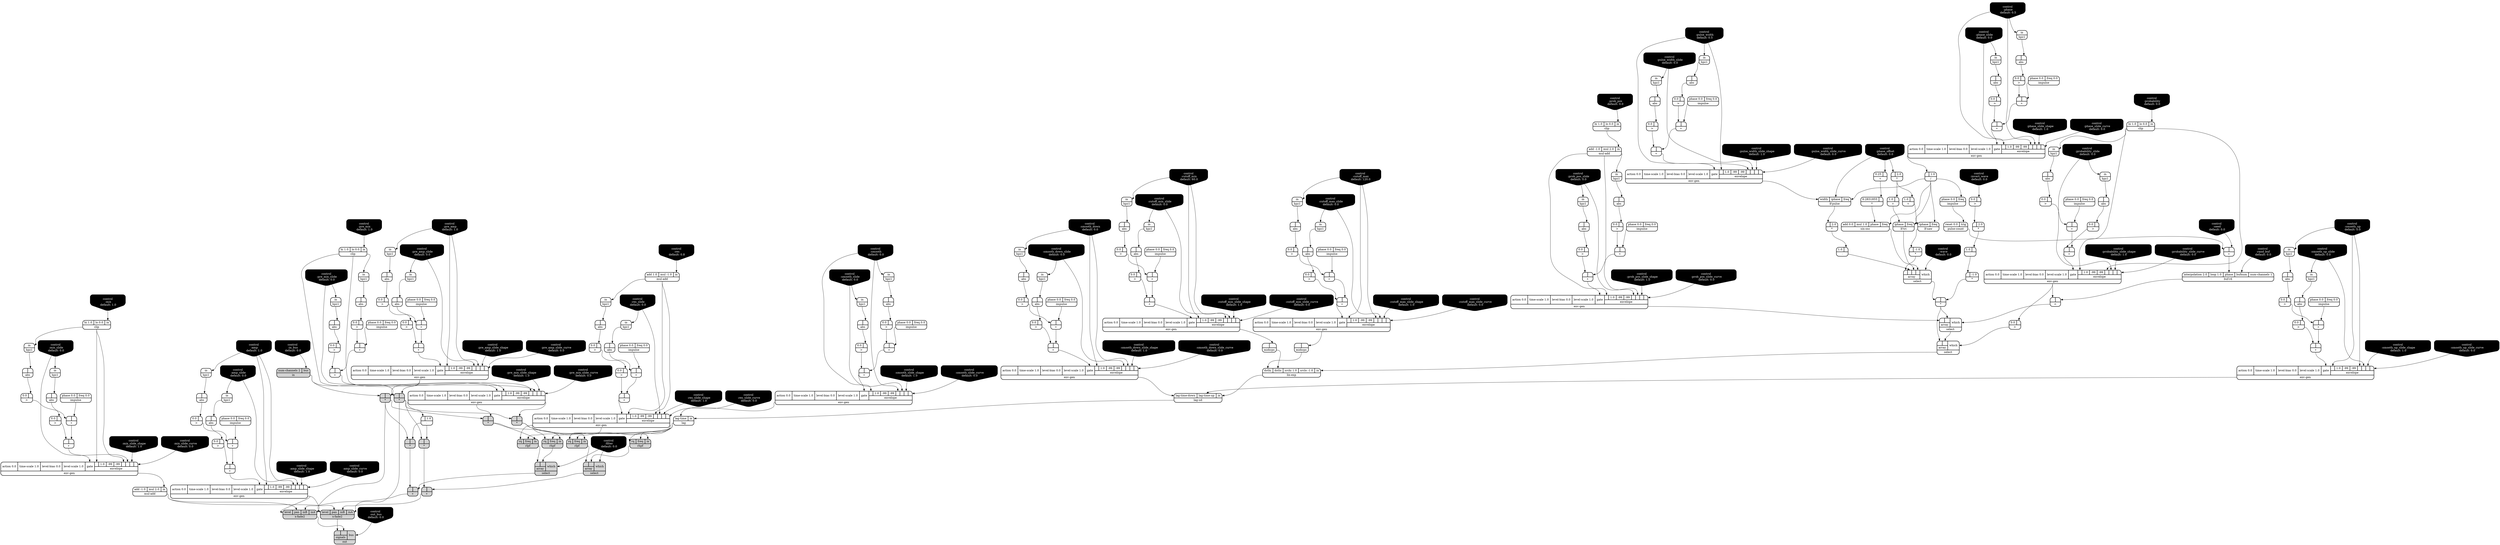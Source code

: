 digraph synthdef {
86 [label = "{{ <b> |<a> } |<__UG_NAME__>* }" style="filled, bold, rounded"  shape=record rankdir=LR];
87 [label = "{{ <b> |<a> } |<__UG_NAME__>* }" style="filled, bold, rounded"  shape=record rankdir=LR];
101 [label = "{{ <b> |<a> 2.0} |<__UG_NAME__>* }" style="bold, rounded" shape=record rankdir=LR];
103 [label = "{{ <b> |<a> -1.0} |<__UG_NAME__>* }" style="bold, rounded" shape=record rankdir=LR];
115 [label = "{{ <b> |<a> 2.0} |<__UG_NAME__>* }" style="bold, rounded" shape=record rankdir=LR];
118 [label = "{{ <b> |<a> -1.0} |<__UG_NAME__>* }" style="bold, rounded" shape=record rankdir=LR];
130 [label = "{{ <b> |<a> 2.0} |<__UG_NAME__>* }" style="bold, rounded" shape=record rankdir=LR];
135 [label = "{{ <b> 6.2831855|<a> } |<__UG_NAME__>* }" style="bold, rounded" shape=record rankdir=LR];
138 [label = "{{ <b> |<a> } |<__UG_NAME__>* }" style="bold, rounded" shape=record rankdir=LR];
228 [label = "{{ <b> |<a> } |<__UG_NAME__>* }" style="filled, bold, rounded"  shape=record rankdir=LR];
253 [label = "{{ <b> |<a> } |<__UG_NAME__>* }" style="filled, bold, rounded"  shape=record rankdir=LR];
254 [label = "{{ <b> |<a> } |<__UG_NAME__>* }" style="filled, bold, rounded"  shape=record rankdir=LR];
258 [label = "{{ <b> |<a> } |<__UG_NAME__>* }" style="filled, bold, rounded"  shape=record rankdir=LR];
69 [label = "{{ <b> |<a> } |<__UG_NAME__>+ }" style="bold, rounded" shape=record rankdir=LR];
73 [label = "{{ <b> |<a> } |<__UG_NAME__>+ }" style="bold, rounded" shape=record rankdir=LR];
79 [label = "{{ <b> |<a> } |<__UG_NAME__>+ }" style="bold, rounded" shape=record rankdir=LR];
83 [label = "{{ <b> |<a> } |<__UG_NAME__>+ }" style="bold, rounded" shape=record rankdir=LR];
93 [label = "{{ <b> |<a> } |<__UG_NAME__>+ }" style="bold, rounded" shape=record rankdir=LR];
97 [label = "{{ <b> |<a> } |<__UG_NAME__>+ }" style="bold, rounded" shape=record rankdir=LR];
108 [label = "{{ <b> |<a> } |<__UG_NAME__>+ }" style="bold, rounded" shape=record rankdir=LR];
112 [label = "{{ <b> |<a> } |<__UG_NAME__>+ }" style="bold, rounded" shape=record rankdir=LR];
116 [label = "{{ <b> 1.0|<a> } |<__UG_NAME__>+ }" style="bold, rounded" shape=record rankdir=LR];
123 [label = "{{ <b> |<a> } |<__UG_NAME__>+ }" style="bold, rounded" shape=record rankdir=LR];
127 [label = "{{ <b> |<a> } |<__UG_NAME__>+ }" style="bold, rounded" shape=record rankdir=LR];
132 [label = "{{ <b> 1.0|<a> } |<__UG_NAME__>+ }" style="bold, rounded" shape=record rankdir=LR];
134 [label = "{{ <b> 0.25|<a> } |<__UG_NAME__>+ }" style="bold, rounded" shape=record rankdir=LR];
141 [label = "{{ <b> |<a> } |<__UG_NAME__>+ }" style="bold, rounded" shape=record rankdir=LR];
150 [label = "{{ <b> |<a> } |<__UG_NAME__>+ }" style="bold, rounded" shape=record rankdir=LR];
154 [label = "{{ <b> |<a> } |<__UG_NAME__>+ }" style="bold, rounded" shape=record rankdir=LR];
162 [label = "{{ <b> |<a> } |<__UG_NAME__>+ }" style="bold, rounded" shape=record rankdir=LR];
166 [label = "{{ <b> |<a> } |<__UG_NAME__>+ }" style="bold, rounded" shape=record rankdir=LR];
173 [label = "{{ <b> |<a> } |<__UG_NAME__>+ }" style="bold, rounded" shape=record rankdir=LR];
177 [label = "{{ <b> |<a> } |<__UG_NAME__>+ }" style="bold, rounded" shape=record rankdir=LR];
185 [label = "{{ <b> |<a> } |<__UG_NAME__>+ }" style="bold, rounded" shape=record rankdir=LR];
189 [label = "{{ <b> |<a> } |<__UG_NAME__>+ }" style="bold, rounded" shape=record rankdir=LR];
195 [label = "{{ <b> |<a> } |<__UG_NAME__>+ }" style="bold, rounded" shape=record rankdir=LR];
199 [label = "{{ <b> |<a> } |<__UG_NAME__>+ }" style="bold, rounded" shape=record rankdir=LR];
206 [label = "{{ <b> |<a> } |<__UG_NAME__>+ }" style="bold, rounded" shape=record rankdir=LR];
210 [label = "{{ <b> |<a> } |<__UG_NAME__>+ }" style="bold, rounded" shape=record rankdir=LR];
218 [label = "{{ <b> |<a> } |<__UG_NAME__>+ }" style="bold, rounded" shape=record rankdir=LR];
222 [label = "{{ <b> |<a> } |<__UG_NAME__>+ }" style="bold, rounded" shape=record rankdir=LR];
229 [label = "{{ <b> |<a> } |<__UG_NAME__>+ }" style="filled, bold, rounded"  shape=record rankdir=LR];
235 [label = "{{ <b> |<a> } |<__UG_NAME__>+ }" style="bold, rounded" shape=record rankdir=LR];
239 [label = "{{ <b> |<a> } |<__UG_NAME__>+ }" style="bold, rounded" shape=record rankdir=LR];
246 [label = "{{ <b> |<a> } |<__UG_NAME__>+ }" style="bold, rounded" shape=record rankdir=LR];
250 [label = "{{ <b> |<a> } |<__UG_NAME__>+ }" style="bold, rounded" shape=record rankdir=LR];
259 [label = "{{ <b> |<a> } |<__UG_NAME__>+ }" style="filled, bold, rounded"  shape=record rankdir=LR];
102 [label = "{{ <b> 1.0|<a> } |<__UG_NAME__>- }" style="bold, rounded" shape=record rankdir=LR];
131 [label = "{{ <b> 1.0|<a> } |<__UG_NAME__>- }" style="bold, rounded" shape=record rankdir=LR];
227 [label = "{{ <b> |<a> 1.0} |<__UG_NAME__>- }" style="bold, rounded" shape=record rankdir=LR];
114 [label = "{{ <b> |<a> 1.0} |<__UG_NAME__>/ }" style="bold, rounded" shape=record rankdir=LR];
143 [label = "{{ <b> |<a> } |<__UG_NAME__>\< }" style="bold, rounded" shape=record rankdir=LR];
68 [label = "{{ <b> 0.0|<a> } |<__UG_NAME__>\> }" style="bold, rounded" shape=record rankdir=LR];
72 [label = "{{ <b> 0.0|<a> } |<__UG_NAME__>\> }" style="bold, rounded" shape=record rankdir=LR];
78 [label = "{{ <b> 0.0|<a> } |<__UG_NAME__>\> }" style="bold, rounded" shape=record rankdir=LR];
82 [label = "{{ <b> 0.0|<a> } |<__UG_NAME__>\> }" style="bold, rounded" shape=record rankdir=LR];
92 [label = "{{ <b> 0.0|<a> } |<__UG_NAME__>\> }" style="bold, rounded" shape=record rankdir=LR];
96 [label = "{{ <b> 0.0|<a> } |<__UG_NAME__>\> }" style="bold, rounded" shape=record rankdir=LR];
99 [label = "{{ <b> 0.0|<a> } |<__UG_NAME__>\> }" style="bold, rounded" shape=record rankdir=LR];
100 [label = "{{ <b> 0.0|<a> } |<__UG_NAME__>\> }" style="bold, rounded" shape=record rankdir=LR];
107 [label = "{{ <b> 0.0|<a> } |<__UG_NAME__>\> }" style="bold, rounded" shape=record rankdir=LR];
111 [label = "{{ <b> 0.0|<a> } |<__UG_NAME__>\> }" style="bold, rounded" shape=record rankdir=LR];
122 [label = "{{ <b> 0.0|<a> } |<__UG_NAME__>\> }" style="bold, rounded" shape=record rankdir=LR];
126 [label = "{{ <b> 0.0|<a> } |<__UG_NAME__>\> }" style="bold, rounded" shape=record rankdir=LR];
149 [label = "{{ <b> 0.0|<a> } |<__UG_NAME__>\> }" style="bold, rounded" shape=record rankdir=LR];
153 [label = "{{ <b> 0.0|<a> } |<__UG_NAME__>\> }" style="bold, rounded" shape=record rankdir=LR];
161 [label = "{{ <b> 0.0|<a> } |<__UG_NAME__>\> }" style="bold, rounded" shape=record rankdir=LR];
165 [label = "{{ <b> 0.0|<a> } |<__UG_NAME__>\> }" style="bold, rounded" shape=record rankdir=LR];
172 [label = "{{ <b> 0.0|<a> } |<__UG_NAME__>\> }" style="bold, rounded" shape=record rankdir=LR];
176 [label = "{{ <b> 0.0|<a> } |<__UG_NAME__>\> }" style="bold, rounded" shape=record rankdir=LR];
184 [label = "{{ <b> 0.0|<a> } |<__UG_NAME__>\> }" style="bold, rounded" shape=record rankdir=LR];
188 [label = "{{ <b> 0.0|<a> } |<__UG_NAME__>\> }" style="bold, rounded" shape=record rankdir=LR];
194 [label = "{{ <b> 0.0|<a> } |<__UG_NAME__>\> }" style="bold, rounded" shape=record rankdir=LR];
198 [label = "{{ <b> 0.0|<a> } |<__UG_NAME__>\> }" style="bold, rounded" shape=record rankdir=LR];
205 [label = "{{ <b> 0.0|<a> } |<__UG_NAME__>\> }" style="bold, rounded" shape=record rankdir=LR];
209 [label = "{{ <b> 0.0|<a> } |<__UG_NAME__>\> }" style="bold, rounded" shape=record rankdir=LR];
217 [label = "{{ <b> 0.0|<a> } |<__UG_NAME__>\> }" style="bold, rounded" shape=record rankdir=LR];
221 [label = "{{ <b> 0.0|<a> } |<__UG_NAME__>\> }" style="bold, rounded" shape=record rankdir=LR];
234 [label = "{{ <b> 0.0|<a> } |<__UG_NAME__>\> }" style="bold, rounded" shape=record rankdir=LR];
238 [label = "{{ <b> 0.0|<a> } |<__UG_NAME__>\> }" style="bold, rounded" shape=record rankdir=LR];
245 [label = "{{ <b> 0.0|<a> } |<__UG_NAME__>\> }" style="bold, rounded" shape=record rankdir=LR];
249 [label = "{{ <b> 0.0|<a> } |<__UG_NAME__>\> }" style="bold, rounded" shape=record rankdir=LR];
67 [label = "{{ <b> |<a> } |<__UG_NAME__>abs }" style="bold, rounded" shape=record rankdir=LR];
71 [label = "{{ <b> |<a> } |<__UG_NAME__>abs }" style="bold, rounded" shape=record rankdir=LR];
77 [label = "{{ <b> |<a> } |<__UG_NAME__>abs }" style="bold, rounded" shape=record rankdir=LR];
81 [label = "{{ <b> |<a> } |<__UG_NAME__>abs }" style="bold, rounded" shape=record rankdir=LR];
91 [label = "{{ <b> |<a> } |<__UG_NAME__>abs }" style="bold, rounded" shape=record rankdir=LR];
95 [label = "{{ <b> |<a> } |<__UG_NAME__>abs }" style="bold, rounded" shape=record rankdir=LR];
106 [label = "{{ <b> |<a> } |<__UG_NAME__>abs }" style="bold, rounded" shape=record rankdir=LR];
110 [label = "{{ <b> |<a> } |<__UG_NAME__>abs }" style="bold, rounded" shape=record rankdir=LR];
121 [label = "{{ <b> |<a> } |<__UG_NAME__>abs }" style="bold, rounded" shape=record rankdir=LR];
125 [label = "{{ <b> |<a> } |<__UG_NAME__>abs }" style="bold, rounded" shape=record rankdir=LR];
148 [label = "{{ <b> |<a> } |<__UG_NAME__>abs }" style="bold, rounded" shape=record rankdir=LR];
152 [label = "{{ <b> |<a> } |<__UG_NAME__>abs }" style="bold, rounded" shape=record rankdir=LR];
160 [label = "{{ <b> |<a> } |<__UG_NAME__>abs }" style="bold, rounded" shape=record rankdir=LR];
164 [label = "{{ <b> |<a> } |<__UG_NAME__>abs }" style="bold, rounded" shape=record rankdir=LR];
171 [label = "{{ <b> |<a> } |<__UG_NAME__>abs }" style="bold, rounded" shape=record rankdir=LR];
175 [label = "{{ <b> |<a> } |<__UG_NAME__>abs }" style="bold, rounded" shape=record rankdir=LR];
183 [label = "{{ <b> |<a> } |<__UG_NAME__>abs }" style="bold, rounded" shape=record rankdir=LR];
187 [label = "{{ <b> |<a> } |<__UG_NAME__>abs }" style="bold, rounded" shape=record rankdir=LR];
193 [label = "{{ <b> |<a> } |<__UG_NAME__>abs }" style="bold, rounded" shape=record rankdir=LR];
197 [label = "{{ <b> |<a> } |<__UG_NAME__>abs }" style="bold, rounded" shape=record rankdir=LR];
204 [label = "{{ <b> |<a> } |<__UG_NAME__>abs }" style="bold, rounded" shape=record rankdir=LR];
208 [label = "{{ <b> |<a> } |<__UG_NAME__>abs }" style="bold, rounded" shape=record rankdir=LR];
216 [label = "{{ <b> |<a> } |<__UG_NAME__>abs }" style="bold, rounded" shape=record rankdir=LR];
220 [label = "{{ <b> |<a> } |<__UG_NAME__>abs }" style="bold, rounded" shape=record rankdir=LR];
233 [label = "{{ <b> |<a> } |<__UG_NAME__>abs }" style="bold, rounded" shape=record rankdir=LR];
237 [label = "{{ <b> |<a> } |<__UG_NAME__>abs }" style="bold, rounded" shape=record rankdir=LR];
244 [label = "{{ <b> |<a> } |<__UG_NAME__>abs }" style="bold, rounded" shape=record rankdir=LR];
248 [label = "{{ <b> |<a> } |<__UG_NAME__>abs }" style="bold, rounded" shape=record rankdir=LR];
142 [label = "{{ <interpolation> interpolation 2.0|<loop> loop 1.0|<phase> phase|<bufnum> bufnum|<num____channels> num-channels 1} |<__UG_NAME__>buf-rd }" style="bold, rounded" shape=record rankdir=LR];
65 [label = "{{ <hi> hi 1.0|<lo> lo 0.0|<in> in} |<__UG_NAME__>clip }" style="bold, rounded" shape=record rankdir=LR];
89 [label = "{{ <hi> hi 1.0|<lo> lo 0.0|<in> in} |<__UG_NAME__>clip }" style="bold, rounded" shape=record rankdir=LR];
145 [label = "{{ <hi> hi 1.0|<lo> lo 0.0|<in> in} |<__UG_NAME__>clip }" style="bold, rounded" shape=record rankdir=LR];
231 [label = "{{ <hi> hi 1.0|<lo> lo 0.0|<in> in} |<__UG_NAME__>clip }" style="bold, rounded" shape=record rankdir=LR];
0 [label = "control
 :phase
 default: 0.5" shape=invhouse style="rounded, filled, bold" fillcolor=black fontcolor=white ]; 
1 [label = "control
 :phase_slide
 default: 0.0" shape=invhouse style="rounded, filled, bold" fillcolor=black fontcolor=white ]; 
2 [label = "control
 :phase_slide_shape
 default: 1.0" shape=invhouse style="rounded, filled, bold" fillcolor=black fontcolor=white ]; 
3 [label = "control
 :phase_slide_curve
 default: 0.0" shape=invhouse style="rounded, filled, bold" fillcolor=black fontcolor=white ]; 
4 [label = "control
 :cutoff_min
 default: 60.0" shape=invhouse style="rounded, filled, bold" fillcolor=black fontcolor=white ]; 
5 [label = "control
 :cutoff_min_slide
 default: 0.0" shape=invhouse style="rounded, filled, bold" fillcolor=black fontcolor=white ]; 
6 [label = "control
 :cutoff_min_slide_shape
 default: 1.0" shape=invhouse style="rounded, filled, bold" fillcolor=black fontcolor=white ]; 
7 [label = "control
 :cutoff_min_slide_curve
 default: 0.0" shape=invhouse style="rounded, filled, bold" fillcolor=black fontcolor=white ]; 
8 [label = "control
 :cutoff_max
 default: 120.0" shape=invhouse style="rounded, filled, bold" fillcolor=black fontcolor=white ]; 
9 [label = "control
 :cutoff_max_slide
 default: 0.0" shape=invhouse style="rounded, filled, bold" fillcolor=black fontcolor=white ]; 
10 [label = "control
 :cutoff_max_slide_shape
 default: 1.0" shape=invhouse style="rounded, filled, bold" fillcolor=black fontcolor=white ]; 
11 [label = "control
 :cutoff_max_slide_curve
 default: 0.0" shape=invhouse style="rounded, filled, bold" fillcolor=black fontcolor=white ]; 
12 [label = "control
 :res
 default: 0.8" shape=invhouse style="rounded, filled, bold" fillcolor=black fontcolor=white ]; 
13 [label = "control
 :res_slide
 default: 0.0" shape=invhouse style="rounded, filled, bold" fillcolor=black fontcolor=white ]; 
14 [label = "control
 :res_slide_shape
 default: 1.0" shape=invhouse style="rounded, filled, bold" fillcolor=black fontcolor=white ]; 
15 [label = "control
 :res_slide_curve
 default: 0.0" shape=invhouse style="rounded, filled, bold" fillcolor=black fontcolor=white ]; 
16 [label = "control
 :pulse_width
 default: 0.5" shape=invhouse style="rounded, filled, bold" fillcolor=black fontcolor=white ]; 
17 [label = "control
 :pulse_width_slide
 default: 0.0" shape=invhouse style="rounded, filled, bold" fillcolor=black fontcolor=white ]; 
18 [label = "control
 :pulse_width_slide_shape
 default: 1.0" shape=invhouse style="rounded, filled, bold" fillcolor=black fontcolor=white ]; 
19 [label = "control
 :pulse_width_slide_curve
 default: 0.0" shape=invhouse style="rounded, filled, bold" fillcolor=black fontcolor=white ]; 
20 [label = "control
 :filter
 default: 0.0" shape=invhouse style="rounded, filled, bold" fillcolor=black fontcolor=white ]; 
21 [label = "control
 :smooth
 default: 0.0" shape=invhouse style="rounded, filled, bold" fillcolor=black fontcolor=white ]; 
22 [label = "control
 :smooth_slide
 default: 0.0" shape=invhouse style="rounded, filled, bold" fillcolor=black fontcolor=white ]; 
23 [label = "control
 :smooth_slide_shape
 default: 1.0" shape=invhouse style="rounded, filled, bold" fillcolor=black fontcolor=white ]; 
24 [label = "control
 :smooth_slide_curve
 default: 0.0" shape=invhouse style="rounded, filled, bold" fillcolor=black fontcolor=white ]; 
25 [label = "control
 :smooth_up
 default: 0.0" shape=invhouse style="rounded, filled, bold" fillcolor=black fontcolor=white ]; 
26 [label = "control
 :smooth_up_slide
 default: 0.0" shape=invhouse style="rounded, filled, bold" fillcolor=black fontcolor=white ]; 
27 [label = "control
 :smooth_up_slide_shape
 default: 1.0" shape=invhouse style="rounded, filled, bold" fillcolor=black fontcolor=white ]; 
28 [label = "control
 :smooth_up_slide_curve
 default: 0.0" shape=invhouse style="rounded, filled, bold" fillcolor=black fontcolor=white ]; 
29 [label = "control
 :smooth_down
 default: 0.0" shape=invhouse style="rounded, filled, bold" fillcolor=black fontcolor=white ]; 
30 [label = "control
 :smooth_down_slide
 default: 0.0" shape=invhouse style="rounded, filled, bold" fillcolor=black fontcolor=white ]; 
31 [label = "control
 :smooth_down_slide_shape
 default: 1.0" shape=invhouse style="rounded, filled, bold" fillcolor=black fontcolor=white ]; 
32 [label = "control
 :smooth_down_slide_curve
 default: 0.0" shape=invhouse style="rounded, filled, bold" fillcolor=black fontcolor=white ]; 
33 [label = "control
 :phase_offset
 default: 0.0" shape=invhouse style="rounded, filled, bold" fillcolor=black fontcolor=white ]; 
34 [label = "control
 :wave
 default: 0.0" shape=invhouse style="rounded, filled, bold" fillcolor=black fontcolor=white ]; 
35 [label = "control
 :invert_wave
 default: 0.0" shape=invhouse style="rounded, filled, bold" fillcolor=black fontcolor=white ]; 
36 [label = "control
 :probability
 default: 0.0" shape=invhouse style="rounded, filled, bold" fillcolor=black fontcolor=white ]; 
37 [label = "control
 :probability_slide
 default: 0.0" shape=invhouse style="rounded, filled, bold" fillcolor=black fontcolor=white ]; 
38 [label = "control
 :probability_slide_shape
 default: 1.0" shape=invhouse style="rounded, filled, bold" fillcolor=black fontcolor=white ]; 
39 [label = "control
 :probability_slide_curve
 default: 0.0" shape=invhouse style="rounded, filled, bold" fillcolor=black fontcolor=white ]; 
40 [label = "control
 :prob_pos
 default: 0.0" shape=invhouse style="rounded, filled, bold" fillcolor=black fontcolor=white ]; 
41 [label = "control
 :prob_pos_slide
 default: 0.0" shape=invhouse style="rounded, filled, bold" fillcolor=black fontcolor=white ]; 
42 [label = "control
 :prob_pos_slide_shape
 default: 1.0" shape=invhouse style="rounded, filled, bold" fillcolor=black fontcolor=white ]; 
43 [label = "control
 :prob_pos_slide_curve
 default: 0.0" shape=invhouse style="rounded, filled, bold" fillcolor=black fontcolor=white ]; 
44 [label = "control
 :seed
 default: 0.0" shape=invhouse style="rounded, filled, bold" fillcolor=black fontcolor=white ]; 
45 [label = "control
 :rand_buf
 default: 0.0" shape=invhouse style="rounded, filled, bold" fillcolor=black fontcolor=white ]; 
46 [label = "control
 :pre_amp
 default: 1.0" shape=invhouse style="rounded, filled, bold" fillcolor=black fontcolor=white ]; 
47 [label = "control
 :pre_amp_slide
 default: 0.0" shape=invhouse style="rounded, filled, bold" fillcolor=black fontcolor=white ]; 
48 [label = "control
 :pre_amp_slide_shape
 default: 1.0" shape=invhouse style="rounded, filled, bold" fillcolor=black fontcolor=white ]; 
49 [label = "control
 :pre_amp_slide_curve
 default: 0.0" shape=invhouse style="rounded, filled, bold" fillcolor=black fontcolor=white ]; 
50 [label = "control
 :amp
 default: 1.0" shape=invhouse style="rounded, filled, bold" fillcolor=black fontcolor=white ]; 
51 [label = "control
 :amp_slide
 default: 0.0" shape=invhouse style="rounded, filled, bold" fillcolor=black fontcolor=white ]; 
52 [label = "control
 :amp_slide_shape
 default: 1.0" shape=invhouse style="rounded, filled, bold" fillcolor=black fontcolor=white ]; 
53 [label = "control
 :amp_slide_curve
 default: 0.0" shape=invhouse style="rounded, filled, bold" fillcolor=black fontcolor=white ]; 
54 [label = "control
 :mix
 default: 1.0" shape=invhouse style="rounded, filled, bold" fillcolor=black fontcolor=white ]; 
55 [label = "control
 :mix_slide
 default: 0.0" shape=invhouse style="rounded, filled, bold" fillcolor=black fontcolor=white ]; 
56 [label = "control
 :mix_slide_shape
 default: 1.0" shape=invhouse style="rounded, filled, bold" fillcolor=black fontcolor=white ]; 
57 [label = "control
 :mix_slide_curve
 default: 0.0" shape=invhouse style="rounded, filled, bold" fillcolor=black fontcolor=white ]; 
58 [label = "control
 :pre_mix
 default: 1.0" shape=invhouse style="rounded, filled, bold" fillcolor=black fontcolor=white ]; 
59 [label = "control
 :pre_mix_slide
 default: 0.0" shape=invhouse style="rounded, filled, bold" fillcolor=black fontcolor=white ]; 
60 [label = "control
 :pre_mix_slide_shape
 default: 1.0" shape=invhouse style="rounded, filled, bold" fillcolor=black fontcolor=white ]; 
61 [label = "control
 :pre_mix_slide_curve
 default: 0.0" shape=invhouse style="rounded, filled, bold" fillcolor=black fontcolor=white ]; 
62 [label = "control
 :in_bus
 default: 0.0" shape=invhouse style="rounded, filled, bold" fillcolor=black fontcolor=white ]; 
63 [label = "control
 :out_bus
 default: 0.0" shape=invhouse style="rounded, filled, bold" fillcolor=black fontcolor=white ]; 
74 [label = "{{ <action> action 0.0|<time____scale> time-scale 1.0|<level____bias> level-bias 0.0|<level____scale> level-scale 1.0|<gate> gate|{{<envelope___clip___0>|1.0|-99|-99|<envelope___clip___4>|<envelope___control___5>|<envelope___control___6>|<envelope___control___7>}|envelope}} |<__UG_NAME__>env-gen }" style="bold, rounded" shape=record rankdir=LR];
84 [label = "{{ <action> action 0.0|<time____scale> time-scale 1.0|<level____bias> level-bias 0.0|<level____scale> level-scale 1.0|<gate> gate|{{<envelope___control___0>|1.0|-99|-99|<envelope___control___4>|<envelope___control___5>|<envelope___control___6>|<envelope___control___7>}|envelope}} |<__UG_NAME__>env-gen }" style="bold, rounded" shape=record rankdir=LR];
98 [label = "{{ <action> action 0.0|<time____scale> time-scale 1.0|<level____bias> level-bias 0.0|<level____scale> level-scale 1.0|<gate> gate|{{<envelope___clip___0>|1.0|-99|-99|<envelope___clip___4>|<envelope___control___5>|<envelope___control___6>|<envelope___control___7>}|envelope}} |<__UG_NAME__>env-gen }" style="bold, rounded" shape=record rankdir=LR];
113 [label = "{{ <action> action 0.0|<time____scale> time-scale 1.0|<level____bias> level-bias 0.0|<level____scale> level-scale 1.0|<gate> gate|{{<envelope___control___0>|1.0|-99|-99|<envelope___control___4>|<envelope___control___5>|<envelope___control___6>|<envelope___control___7>}|envelope}} |<__UG_NAME__>env-gen }" style="bold, rounded" shape=record rankdir=LR];
128 [label = "{{ <action> action 0.0|<time____scale> time-scale 1.0|<level____bias> level-bias 0.0|<level____scale> level-scale 1.0|<gate> gate|{{<envelope___control___0>|1.0|-99|-99|<envelope___control___4>|<envelope___control___5>|<envelope___control___6>|<envelope___control___7>}|envelope}} |<__UG_NAME__>env-gen }" style="bold, rounded" shape=record rankdir=LR];
155 [label = "{{ <action> action 0.0|<time____scale> time-scale 1.0|<level____bias> level-bias 0.0|<level____scale> level-scale 1.0|<gate> gate|{{<envelope___mul____add___0>|1.0|-99|-99|<envelope___mul____add___4>|<envelope___control___5>|<envelope___control___6>|<envelope___control___7>}|envelope}} |<__UG_NAME__>env-gen }" style="bold, rounded" shape=record rankdir=LR];
167 [label = "{{ <action> action 0.0|<time____scale> time-scale 1.0|<level____bias> level-bias 0.0|<level____scale> level-scale 1.0|<gate> gate|{{<envelope___control___0>|1.0|-99|-99|<envelope___control___4>|<envelope___control___5>|<envelope___control___6>|<envelope___control___7>}|envelope}} |<__UG_NAME__>env-gen }" style="bold, rounded" shape=record rankdir=LR];
178 [label = "{{ <action> action 0.0|<time____scale> time-scale 1.0|<level____bias> level-bias 0.0|<level____scale> level-scale 1.0|<gate> gate|{{<envelope___control___0>|1.0|-99|-99|<envelope___control___4>|<envelope___control___5>|<envelope___control___6>|<envelope___control___7>}|envelope}} |<__UG_NAME__>env-gen }" style="bold, rounded" shape=record rankdir=LR];
190 [label = "{{ <action> action 0.0|<time____scale> time-scale 1.0|<level____bias> level-bias 0.0|<level____scale> level-scale 1.0|<gate> gate|{{<envelope___control___0>|1.0|-99|-99|<envelope___control___4>|<envelope___control___5>|<envelope___control___6>|<envelope___control___7>}|envelope}} |<__UG_NAME__>env-gen }" style="bold, rounded" shape=record rankdir=LR];
200 [label = "{{ <action> action 0.0|<time____scale> time-scale 1.0|<level____bias> level-bias 0.0|<level____scale> level-scale 1.0|<gate> gate|{{<envelope___control___0>|1.0|-99|-99|<envelope___control___4>|<envelope___control___5>|<envelope___control___6>|<envelope___control___7>}|envelope}} |<__UG_NAME__>env-gen }" style="bold, rounded" shape=record rankdir=LR];
211 [label = "{{ <action> action 0.0|<time____scale> time-scale 1.0|<level____bias> level-bias 0.0|<level____scale> level-scale 1.0|<gate> gate|{{<envelope___control___0>|1.0|-99|-99|<envelope___control___4>|<envelope___control___5>|<envelope___control___6>|<envelope___control___7>}|envelope}} |<__UG_NAME__>env-gen }" style="bold, rounded" shape=record rankdir=LR];
223 [label = "{{ <action> action 0.0|<time____scale> time-scale 1.0|<level____bias> level-bias 0.0|<level____scale> level-scale 1.0|<gate> gate|{{<envelope___mul____add___0>|1.0|-99|-99|<envelope___mul____add___4>|<envelope___control___5>|<envelope___control___6>|<envelope___control___7>}|envelope}} |<__UG_NAME__>env-gen }" style="bold, rounded" shape=record rankdir=LR];
240 [label = "{{ <action> action 0.0|<time____scale> time-scale 1.0|<level____bias> level-bias 0.0|<level____scale> level-scale 1.0|<gate> gate|{{<envelope___clip___0>|1.0|-99|-99|<envelope___clip___4>|<envelope___control___5>|<envelope___control___6>|<envelope___control___7>}|envelope}} |<__UG_NAME__>env-gen }" style="bold, rounded" shape=record rankdir=LR];
251 [label = "{{ <action> action 0.0|<time____scale> time-scale 1.0|<level____bias> level-bias 0.0|<level____scale> level-scale 1.0|<gate> gate|{{<envelope___control___0>|1.0|-99|-99|<envelope___control___4>|<envelope___control___5>|<envelope___control___6>|<envelope___control___7>}|envelope}} |<__UG_NAME__>env-gen }" style="bold, rounded" shape=record rankdir=LR];
66 [label = "{{ <in> in} |<__UG_NAME__>hpz1 }" style="bold, rounded" shape=record rankdir=LR];
70 [label = "{{ <in> in} |<__UG_NAME__>hpz1 }" style="bold, rounded" shape=record rankdir=LR];
76 [label = "{{ <in> in} |<__UG_NAME__>hpz1 }" style="bold, rounded" shape=record rankdir=LR];
80 [label = "{{ <in> in} |<__UG_NAME__>hpz1 }" style="bold, rounded" shape=record rankdir=LR];
90 [label = "{{ <in> in} |<__UG_NAME__>hpz1 }" style="bold, rounded" shape=record rankdir=LR];
94 [label = "{{ <in> in} |<__UG_NAME__>hpz1 }" style="bold, rounded" shape=record rankdir=LR];
105 [label = "{{ <in> in} |<__UG_NAME__>hpz1 }" style="bold, rounded" shape=record rankdir=LR];
109 [label = "{{ <in> in} |<__UG_NAME__>hpz1 }" style="bold, rounded" shape=record rankdir=LR];
120 [label = "{{ <in> in} |<__UG_NAME__>hpz1 }" style="bold, rounded" shape=record rankdir=LR];
124 [label = "{{ <in> in} |<__UG_NAME__>hpz1 }" style="bold, rounded" shape=record rankdir=LR];
147 [label = "{{ <in> in} |<__UG_NAME__>hpz1 }" style="bold, rounded" shape=record rankdir=LR];
151 [label = "{{ <in> in} |<__UG_NAME__>hpz1 }" style="bold, rounded" shape=record rankdir=LR];
159 [label = "{{ <in> in} |<__UG_NAME__>hpz1 }" style="bold, rounded" shape=record rankdir=LR];
163 [label = "{{ <in> in} |<__UG_NAME__>hpz1 }" style="bold, rounded" shape=record rankdir=LR];
170 [label = "{{ <in> in} |<__UG_NAME__>hpz1 }" style="bold, rounded" shape=record rankdir=LR];
174 [label = "{{ <in> in} |<__UG_NAME__>hpz1 }" style="bold, rounded" shape=record rankdir=LR];
182 [label = "{{ <in> in} |<__UG_NAME__>hpz1 }" style="bold, rounded" shape=record rankdir=LR];
186 [label = "{{ <in> in} |<__UG_NAME__>hpz1 }" style="bold, rounded" shape=record rankdir=LR];
192 [label = "{{ <in> in} |<__UG_NAME__>hpz1 }" style="bold, rounded" shape=record rankdir=LR];
196 [label = "{{ <in> in} |<__UG_NAME__>hpz1 }" style="bold, rounded" shape=record rankdir=LR];
203 [label = "{{ <in> in} |<__UG_NAME__>hpz1 }" style="bold, rounded" shape=record rankdir=LR];
207 [label = "{{ <in> in} |<__UG_NAME__>hpz1 }" style="bold, rounded" shape=record rankdir=LR];
215 [label = "{{ <in> in} |<__UG_NAME__>hpz1 }" style="bold, rounded" shape=record rankdir=LR];
219 [label = "{{ <in> in} |<__UG_NAME__>hpz1 }" style="bold, rounded" shape=record rankdir=LR];
232 [label = "{{ <in> in} |<__UG_NAME__>hpz1 }" style="bold, rounded" shape=record rankdir=LR];
236 [label = "{{ <in> in} |<__UG_NAME__>hpz1 }" style="bold, rounded" shape=record rankdir=LR];
243 [label = "{{ <in> in} |<__UG_NAME__>hpz1 }" style="bold, rounded" shape=record rankdir=LR];
247 [label = "{{ <in> in} |<__UG_NAME__>hpz1 }" style="bold, rounded" shape=record rankdir=LR];
64 [label = "{{ <phase> phase 0.0|<freq> freq 0.0} |<__UG_NAME__>impulse }" style="bold, rounded" shape=record rankdir=LR];
75 [label = "{{ <phase> phase 0.0|<freq> freq 0.0} |<__UG_NAME__>impulse }" style="bold, rounded" shape=record rankdir=LR];
88 [label = "{{ <phase> phase 0.0|<freq> freq 0.0} |<__UG_NAME__>impulse }" style="bold, rounded" shape=record rankdir=LR];
104 [label = "{{ <phase> phase 0.0|<freq> freq 0.0} |<__UG_NAME__>impulse }" style="bold, rounded" shape=record rankdir=LR];
119 [label = "{{ <phase> phase 0.0|<freq> freq 0.0} |<__UG_NAME__>impulse }" style="bold, rounded" shape=record rankdir=LR];
139 [label = "{{ <phase> phase 0.0|<freq> freq} |<__UG_NAME__>impulse }" style="bold, rounded" shape=record rankdir=LR];
144 [label = "{{ <phase> phase 0.0|<freq> freq 0.0} |<__UG_NAME__>impulse }" style="bold, rounded" shape=record rankdir=LR];
158 [label = "{{ <phase> phase 0.0|<freq> freq 0.0} |<__UG_NAME__>impulse }" style="bold, rounded" shape=record rankdir=LR];
169 [label = "{{ <phase> phase 0.0|<freq> freq 0.0} |<__UG_NAME__>impulse }" style="bold, rounded" shape=record rankdir=LR];
181 [label = "{{ <phase> phase 0.0|<freq> freq 0.0} |<__UG_NAME__>impulse }" style="bold, rounded" shape=record rankdir=LR];
191 [label = "{{ <phase> phase 0.0|<freq> freq 0.0} |<__UG_NAME__>impulse }" style="bold, rounded" shape=record rankdir=LR];
202 [label = "{{ <phase> phase 0.0|<freq> freq 0.0} |<__UG_NAME__>impulse }" style="bold, rounded" shape=record rankdir=LR];
213 [label = "{{ <phase> phase 0.0|<freq> freq 0.0} |<__UG_NAME__>impulse }" style="bold, rounded" shape=record rankdir=LR];
230 [label = "{{ <phase> phase 0.0|<freq> freq 0.0} |<__UG_NAME__>impulse }" style="bold, rounded" shape=record rankdir=LR];
242 [label = "{{ <phase> phase 0.0|<freq> freq 0.0} |<__UG_NAME__>impulse }" style="bold, rounded" shape=record rankdir=LR];
85 [label = "{{ <num____channels> num-channels 2|<bus> bus} |<__UG_NAME__>in }" style="filled, bold, rounded"  shape=record rankdir=LR];
212 [label = "{{ <lag____time> lag-time|<in> in} |<__UG_NAME__>lag }" style="bold, rounded" shape=record rankdir=LR];
201 [label = "{{ <lag____time____down> lag-time-down|<lag____time____up> lag-time-up|<in> in} |<__UG_NAME__>lag-ud }" style="bold, rounded" shape=record rankdir=LR];
129 [label = "{{ <width> width|<iphase> iphase|<freq> freq} |<__UG_NAME__>lf-pulse }" style="bold, rounded" shape=record rankdir=LR];
117 [label = "{{ <iphase> iphase|<freq> freq} |<__UG_NAME__>lf-saw }" style="bold, rounded" shape=record rankdir=LR];
133 [label = "{{ <iphase> iphase|<freq> freq} |<__UG_NAME__>lf-tri }" style="bold, rounded" shape=record rankdir=LR];
180 [label = "{{ <dsthi> dsthi|<dstlo> dstlo|<srchi> srchi 1.0|<srclo> srclo -1.0|<in> in} |<__UG_NAME__>lin-exp }" style="bold, rounded" shape=record rankdir=LR];
168 [label = "{{ <b> |<a> } |<__UG_NAME__>midicps }" style="bold, rounded" shape=record rankdir=LR];
179 [label = "{{ <b> |<a> } |<__UG_NAME__>midicps }" style="bold, rounded" shape=record rankdir=LR];
146 [label = "{{ <add> add -1.0|<mul> mul 2.0|<in> in} |<__UG_NAME__>mul-add }" style="bold, rounded" shape=record rankdir=LR];
214 [label = "{{ <add> add 1.0|<mul> mul -1.0|<in> in} |<__UG_NAME__>mul-add }" style="bold, rounded" shape=record rankdir=LR];
241 [label = "{{ <add> add -1.0|<mul> mul 2.0|<in> in} |<__UG_NAME__>mul-add }" style="bold, rounded" shape=record rankdir=LR];
261 [label = "{{ {{<signals___x____fade2___0>|<signals___x____fade2___1>}|signals}|<bus> bus} |<__UG_NAME__>out }" style="filled, bold, rounded"  shape=record rankdir=LR];
140 [label = "{{ <reset> reset 0.0|<trig> trig} |<__UG_NAME__>pulse-count }" style="bold, rounded" shape=record rankdir=LR];
225 [label = "{{ <rq> rq|<freq> freq|<in> in} |<__UG_NAME__>rhpf }" style="filled, bold, rounded"  shape=record rankdir=LR];
256 [label = "{{ <rq> rq|<freq> freq|<in> in} |<__UG_NAME__>rhpf }" style="filled, bold, rounded"  shape=record rankdir=LR];
224 [label = "{{ <rq> rq|<freq> freq|<in> in} |<__UG_NAME__>rlpf }" style="filled, bold, rounded"  shape=record rankdir=LR];
255 [label = "{{ <rq> rq|<freq> freq|<in> in} |<__UG_NAME__>rlpf }" style="filled, bold, rounded"  shape=record rankdir=LR];
137 [label = "{{ {{<array___binary____op____u____gen___0>|<array___binary____op____u____gen___1>|<array___lf____tri___2>|<array___sin____osc___3>}|array}|<which> which} |<__UG_NAME__>select }" style="bold, rounded" shape=record rankdir=LR];
156 [label = "{{ {{<array___env____gen___0>|<array___binary____op____u____gen___1>}|array}|<which> which} |<__UG_NAME__>select }" style="bold, rounded" shape=record rankdir=LR];
157 [label = "{{ {{<array___binary____op____u____gen___0>|<array___select___1>}|array}|<which> which} |<__UG_NAME__>select }" style="bold, rounded" shape=record rankdir=LR];
226 [label = "{{ {{<array___rlpf___0>|<array___rhpf___1>}|array}|<which> which} |<__UG_NAME__>select }" style="filled, bold, rounded"  shape=record rankdir=LR];
257 [label = "{{ {{<array___rlpf___0>|<array___rhpf___1>}|array}|<which> which} |<__UG_NAME__>select }" style="filled, bold, rounded"  shape=record rankdir=LR];
136 [label = "{{ <add> add 0.0|<mul> mul 1.0|<phase> phase|<freq> freq} |<__UG_NAME__>sin-osc }" style="bold, rounded" shape=record rankdir=LR];
252 [label = "{{ <level> level|<pan> pan|<inb> inB|<ina> inA} |<__UG_NAME__>x-fade2 }" style="filled, bold, rounded"  shape=record rankdir=LR];
260 [label = "{{ <level> level|<pan> pan|<inb> inB|<ina> inA} |<__UG_NAME__>x-fade2 }" style="filled, bold, rounded"  shape=record rankdir=LR];

84:__UG_NAME__ -> 86:a ;
85:__UG_NAME__ -> 86:b ;
74:__UG_NAME__ -> 87:a ;
86:__UG_NAME__ -> 87:b ;
100:__UG_NAME__ -> 101:b ;
102:__UG_NAME__ -> 103:b ;
33:__UG_NAME__ -> 115:b ;
117:__UG_NAME__ -> 118:b ;
129:__UG_NAME__ -> 130:b ;
134:__UG_NAME__ -> 135:a ;
103:__UG_NAME__ -> 138:a ;
137:__UG_NAME__ -> 138:b ;
227:__UG_NAME__ -> 228:a ;
86:__UG_NAME__ -> 228:b ;
84:__UG_NAME__ -> 253:a ;
85:__UG_NAME__ -> 253:b ;
74:__UG_NAME__ -> 254:a ;
253:__UG_NAME__ -> 254:b ;
227:__UG_NAME__ -> 258:a ;
253:__UG_NAME__ -> 258:b ;
64:__UG_NAME__ -> 69:a ;
68:__UG_NAME__ -> 69:b ;
69:__UG_NAME__ -> 73:a ;
72:__UG_NAME__ -> 73:b ;
75:__UG_NAME__ -> 79:a ;
78:__UG_NAME__ -> 79:b ;
79:__UG_NAME__ -> 83:a ;
82:__UG_NAME__ -> 83:b ;
88:__UG_NAME__ -> 93:a ;
92:__UG_NAME__ -> 93:b ;
93:__UG_NAME__ -> 97:a ;
96:__UG_NAME__ -> 97:b ;
104:__UG_NAME__ -> 108:a ;
107:__UG_NAME__ -> 108:b ;
108:__UG_NAME__ -> 112:a ;
111:__UG_NAME__ -> 112:b ;
115:__UG_NAME__ -> 116:a ;
119:__UG_NAME__ -> 123:a ;
122:__UG_NAME__ -> 123:b ;
123:__UG_NAME__ -> 127:a ;
126:__UG_NAME__ -> 127:b ;
115:__UG_NAME__ -> 132:a ;
33:__UG_NAME__ -> 134:a ;
44:__UG_NAME__ -> 141:a ;
140:__UG_NAME__ -> 141:b ;
144:__UG_NAME__ -> 150:a ;
149:__UG_NAME__ -> 150:b ;
150:__UG_NAME__ -> 154:a ;
153:__UG_NAME__ -> 154:b ;
158:__UG_NAME__ -> 162:a ;
161:__UG_NAME__ -> 162:b ;
162:__UG_NAME__ -> 166:a ;
165:__UG_NAME__ -> 166:b ;
169:__UG_NAME__ -> 173:a ;
172:__UG_NAME__ -> 173:b ;
173:__UG_NAME__ -> 177:a ;
176:__UG_NAME__ -> 177:b ;
181:__UG_NAME__ -> 185:a ;
184:__UG_NAME__ -> 185:b ;
185:__UG_NAME__ -> 189:a ;
188:__UG_NAME__ -> 189:b ;
191:__UG_NAME__ -> 195:a ;
194:__UG_NAME__ -> 195:b ;
195:__UG_NAME__ -> 199:a ;
198:__UG_NAME__ -> 199:b ;
202:__UG_NAME__ -> 206:a ;
205:__UG_NAME__ -> 206:b ;
206:__UG_NAME__ -> 210:a ;
209:__UG_NAME__ -> 210:b ;
213:__UG_NAME__ -> 218:a ;
217:__UG_NAME__ -> 218:b ;
218:__UG_NAME__ -> 222:a ;
221:__UG_NAME__ -> 222:b ;
226:__UG_NAME__ -> 229:a ;
228:__UG_NAME__ -> 229:b ;
230:__UG_NAME__ -> 235:a ;
234:__UG_NAME__ -> 235:b ;
235:__UG_NAME__ -> 239:a ;
238:__UG_NAME__ -> 239:b ;
242:__UG_NAME__ -> 246:a ;
245:__UG_NAME__ -> 246:b ;
246:__UG_NAME__ -> 250:a ;
249:__UG_NAME__ -> 250:b ;
257:__UG_NAME__ -> 259:a ;
258:__UG_NAME__ -> 259:b ;
101:__UG_NAME__ -> 102:a ;
130:__UG_NAME__ -> 131:a ;
74:__UG_NAME__ -> 227:b ;
113:__UG_NAME__ -> 114:b ;
142:__UG_NAME__ -> 143:a ;
98:__UG_NAME__ -> 143:b ;
67:__UG_NAME__ -> 68:a ;
71:__UG_NAME__ -> 72:a ;
77:__UG_NAME__ -> 78:a ;
81:__UG_NAME__ -> 82:a ;
91:__UG_NAME__ -> 92:a ;
95:__UG_NAME__ -> 96:a ;
98:__UG_NAME__ -> 99:a ;
35:__UG_NAME__ -> 100:a ;
106:__UG_NAME__ -> 107:a ;
110:__UG_NAME__ -> 111:a ;
121:__UG_NAME__ -> 122:a ;
125:__UG_NAME__ -> 126:a ;
148:__UG_NAME__ -> 149:a ;
152:__UG_NAME__ -> 153:a ;
160:__UG_NAME__ -> 161:a ;
164:__UG_NAME__ -> 165:a ;
171:__UG_NAME__ -> 172:a ;
175:__UG_NAME__ -> 176:a ;
183:__UG_NAME__ -> 184:a ;
187:__UG_NAME__ -> 188:a ;
193:__UG_NAME__ -> 194:a ;
197:__UG_NAME__ -> 198:a ;
204:__UG_NAME__ -> 205:a ;
208:__UG_NAME__ -> 209:a ;
216:__UG_NAME__ -> 217:a ;
220:__UG_NAME__ -> 221:a ;
233:__UG_NAME__ -> 234:a ;
237:__UG_NAME__ -> 238:a ;
244:__UG_NAME__ -> 245:a ;
248:__UG_NAME__ -> 249:a ;
66:__UG_NAME__ -> 67:a ;
70:__UG_NAME__ -> 71:a ;
76:__UG_NAME__ -> 77:a ;
80:__UG_NAME__ -> 81:a ;
90:__UG_NAME__ -> 91:a ;
94:__UG_NAME__ -> 95:a ;
105:__UG_NAME__ -> 106:a ;
109:__UG_NAME__ -> 110:a ;
120:__UG_NAME__ -> 121:a ;
124:__UG_NAME__ -> 125:a ;
147:__UG_NAME__ -> 148:a ;
151:__UG_NAME__ -> 152:a ;
159:__UG_NAME__ -> 160:a ;
163:__UG_NAME__ -> 164:a ;
170:__UG_NAME__ -> 171:a ;
174:__UG_NAME__ -> 175:a ;
182:__UG_NAME__ -> 183:a ;
186:__UG_NAME__ -> 187:a ;
192:__UG_NAME__ -> 193:a ;
196:__UG_NAME__ -> 197:a ;
203:__UG_NAME__ -> 204:a ;
207:__UG_NAME__ -> 208:a ;
215:__UG_NAME__ -> 216:a ;
219:__UG_NAME__ -> 220:a ;
232:__UG_NAME__ -> 233:a ;
236:__UG_NAME__ -> 237:a ;
243:__UG_NAME__ -> 244:a ;
247:__UG_NAME__ -> 248:a ;
45:__UG_NAME__ -> 142:bufnum ;
141:__UG_NAME__ -> 142:phase ;
58:__UG_NAME__ -> 65:in ;
36:__UG_NAME__ -> 89:in ;
40:__UG_NAME__ -> 145:in ;
54:__UG_NAME__ -> 231:in ;
65:__UG_NAME__ -> 74:envelope___clip___0 ;
65:__UG_NAME__ -> 74:envelope___clip___4 ;
59:__UG_NAME__ -> 74:envelope___control___5 ;
60:__UG_NAME__ -> 74:envelope___control___6 ;
61:__UG_NAME__ -> 74:envelope___control___7 ;
73:__UG_NAME__ -> 74:gate ;
46:__UG_NAME__ -> 84:envelope___control___0 ;
46:__UG_NAME__ -> 84:envelope___control___4 ;
47:__UG_NAME__ -> 84:envelope___control___5 ;
48:__UG_NAME__ -> 84:envelope___control___6 ;
49:__UG_NAME__ -> 84:envelope___control___7 ;
83:__UG_NAME__ -> 84:gate ;
89:__UG_NAME__ -> 98:envelope___clip___0 ;
89:__UG_NAME__ -> 98:envelope___clip___4 ;
37:__UG_NAME__ -> 98:envelope___control___5 ;
38:__UG_NAME__ -> 98:envelope___control___6 ;
39:__UG_NAME__ -> 98:envelope___control___7 ;
97:__UG_NAME__ -> 98:gate ;
0:__UG_NAME__ -> 113:envelope___control___0 ;
0:__UG_NAME__ -> 113:envelope___control___4 ;
1:__UG_NAME__ -> 113:envelope___control___5 ;
2:__UG_NAME__ -> 113:envelope___control___6 ;
3:__UG_NAME__ -> 113:envelope___control___7 ;
112:__UG_NAME__ -> 113:gate ;
16:__UG_NAME__ -> 128:envelope___control___0 ;
16:__UG_NAME__ -> 128:envelope___control___4 ;
17:__UG_NAME__ -> 128:envelope___control___5 ;
18:__UG_NAME__ -> 128:envelope___control___6 ;
19:__UG_NAME__ -> 128:envelope___control___7 ;
127:__UG_NAME__ -> 128:gate ;
146:__UG_NAME__ -> 155:envelope___mul____add___0 ;
146:__UG_NAME__ -> 155:envelope___mul____add___4 ;
41:__UG_NAME__ -> 155:envelope___control___5 ;
42:__UG_NAME__ -> 155:envelope___control___6 ;
43:__UG_NAME__ -> 155:envelope___control___7 ;
154:__UG_NAME__ -> 155:gate ;
4:__UG_NAME__ -> 167:envelope___control___0 ;
4:__UG_NAME__ -> 167:envelope___control___4 ;
5:__UG_NAME__ -> 167:envelope___control___5 ;
6:__UG_NAME__ -> 167:envelope___control___6 ;
7:__UG_NAME__ -> 167:envelope___control___7 ;
166:__UG_NAME__ -> 167:gate ;
8:__UG_NAME__ -> 178:envelope___control___0 ;
8:__UG_NAME__ -> 178:envelope___control___4 ;
9:__UG_NAME__ -> 178:envelope___control___5 ;
10:__UG_NAME__ -> 178:envelope___control___6 ;
11:__UG_NAME__ -> 178:envelope___control___7 ;
177:__UG_NAME__ -> 178:gate ;
25:__UG_NAME__ -> 190:envelope___control___0 ;
25:__UG_NAME__ -> 190:envelope___control___4 ;
26:__UG_NAME__ -> 190:envelope___control___5 ;
27:__UG_NAME__ -> 190:envelope___control___6 ;
28:__UG_NAME__ -> 190:envelope___control___7 ;
189:__UG_NAME__ -> 190:gate ;
29:__UG_NAME__ -> 200:envelope___control___0 ;
29:__UG_NAME__ -> 200:envelope___control___4 ;
30:__UG_NAME__ -> 200:envelope___control___5 ;
31:__UG_NAME__ -> 200:envelope___control___6 ;
32:__UG_NAME__ -> 200:envelope___control___7 ;
199:__UG_NAME__ -> 200:gate ;
21:__UG_NAME__ -> 211:envelope___control___0 ;
21:__UG_NAME__ -> 211:envelope___control___4 ;
22:__UG_NAME__ -> 211:envelope___control___5 ;
23:__UG_NAME__ -> 211:envelope___control___6 ;
24:__UG_NAME__ -> 211:envelope___control___7 ;
210:__UG_NAME__ -> 211:gate ;
214:__UG_NAME__ -> 223:envelope___mul____add___0 ;
214:__UG_NAME__ -> 223:envelope___mul____add___4 ;
13:__UG_NAME__ -> 223:envelope___control___5 ;
14:__UG_NAME__ -> 223:envelope___control___6 ;
15:__UG_NAME__ -> 223:envelope___control___7 ;
222:__UG_NAME__ -> 223:gate ;
231:__UG_NAME__ -> 240:envelope___clip___0 ;
231:__UG_NAME__ -> 240:envelope___clip___4 ;
55:__UG_NAME__ -> 240:envelope___control___5 ;
56:__UG_NAME__ -> 240:envelope___control___6 ;
57:__UG_NAME__ -> 240:envelope___control___7 ;
239:__UG_NAME__ -> 240:gate ;
50:__UG_NAME__ -> 251:envelope___control___0 ;
50:__UG_NAME__ -> 251:envelope___control___4 ;
51:__UG_NAME__ -> 251:envelope___control___5 ;
52:__UG_NAME__ -> 251:envelope___control___6 ;
53:__UG_NAME__ -> 251:envelope___control___7 ;
250:__UG_NAME__ -> 251:gate ;
65:__UG_NAME__ -> 66:in ;
59:__UG_NAME__ -> 70:in ;
46:__UG_NAME__ -> 76:in ;
47:__UG_NAME__ -> 80:in ;
89:__UG_NAME__ -> 90:in ;
37:__UG_NAME__ -> 94:in ;
0:__UG_NAME__ -> 105:in ;
1:__UG_NAME__ -> 109:in ;
16:__UG_NAME__ -> 120:in ;
17:__UG_NAME__ -> 124:in ;
146:__UG_NAME__ -> 147:in ;
41:__UG_NAME__ -> 151:in ;
4:__UG_NAME__ -> 159:in ;
5:__UG_NAME__ -> 163:in ;
8:__UG_NAME__ -> 170:in ;
9:__UG_NAME__ -> 174:in ;
25:__UG_NAME__ -> 182:in ;
26:__UG_NAME__ -> 186:in ;
29:__UG_NAME__ -> 192:in ;
30:__UG_NAME__ -> 196:in ;
21:__UG_NAME__ -> 203:in ;
22:__UG_NAME__ -> 207:in ;
214:__UG_NAME__ -> 215:in ;
13:__UG_NAME__ -> 219:in ;
231:__UG_NAME__ -> 232:in ;
55:__UG_NAME__ -> 236:in ;
50:__UG_NAME__ -> 243:in ;
51:__UG_NAME__ -> 247:in ;
114:__UG_NAME__ -> 139:freq ;
62:__UG_NAME__ -> 85:bus ;
201:__UG_NAME__ -> 212:in ;
211:__UG_NAME__ -> 212:lag____time ;
180:__UG_NAME__ -> 201:in ;
190:__UG_NAME__ -> 201:lag____time____up ;
200:__UG_NAME__ -> 201:lag____time____down ;
114:__UG_NAME__ -> 129:freq ;
33:__UG_NAME__ -> 129:iphase ;
128:__UG_NAME__ -> 129:width ;
114:__UG_NAME__ -> 117:freq ;
116:__UG_NAME__ -> 117:iphase ;
114:__UG_NAME__ -> 133:freq ;
132:__UG_NAME__ -> 133:iphase ;
157:__UG_NAME__ -> 180:in ;
168:__UG_NAME__ -> 180:dstlo ;
179:__UG_NAME__ -> 180:dsthi ;
167:__UG_NAME__ -> 168:a ;
178:__UG_NAME__ -> 179:a ;
145:__UG_NAME__ -> 146:in ;
12:__UG_NAME__ -> 214:in ;
240:__UG_NAME__ -> 241:in ;
63:__UG_NAME__ -> 261:bus ;
252:__UG_NAME__ -> 261:signals___x____fade2___0 ;
260:__UG_NAME__ -> 261:signals___x____fade2___1 ;
139:__UG_NAME__ -> 140:trig ;
87:__UG_NAME__ -> 225:in ;
212:__UG_NAME__ -> 225:freq ;
223:__UG_NAME__ -> 225:rq ;
254:__UG_NAME__ -> 256:in ;
212:__UG_NAME__ -> 256:freq ;
223:__UG_NAME__ -> 256:rq ;
87:__UG_NAME__ -> 224:in ;
212:__UG_NAME__ -> 224:freq ;
223:__UG_NAME__ -> 224:rq ;
254:__UG_NAME__ -> 255:in ;
212:__UG_NAME__ -> 255:freq ;
223:__UG_NAME__ -> 255:rq ;
34:__UG_NAME__ -> 137:which ;
118:__UG_NAME__ -> 137:array___binary____op____u____gen___0 ;
131:__UG_NAME__ -> 137:array___binary____op____u____gen___1 ;
133:__UG_NAME__ -> 137:array___lf____tri___2 ;
136:__UG_NAME__ -> 137:array___sin____osc___3 ;
143:__UG_NAME__ -> 156:which ;
155:__UG_NAME__ -> 156:array___env____gen___0 ;
138:__UG_NAME__ -> 156:array___binary____op____u____gen___1 ;
99:__UG_NAME__ -> 157:which ;
138:__UG_NAME__ -> 157:array___binary____op____u____gen___0 ;
156:__UG_NAME__ -> 157:array___select___1 ;
20:__UG_NAME__ -> 226:which ;
224:__UG_NAME__ -> 226:array___rlpf___0 ;
225:__UG_NAME__ -> 226:array___rhpf___1 ;
20:__UG_NAME__ -> 257:which ;
255:__UG_NAME__ -> 257:array___rlpf___0 ;
256:__UG_NAME__ -> 257:array___rhpf___1 ;
114:__UG_NAME__ -> 136:freq ;
135:__UG_NAME__ -> 136:phase ;
86:__UG_NAME__ -> 252:ina ;
229:__UG_NAME__ -> 252:inb ;
241:__UG_NAME__ -> 252:pan ;
251:__UG_NAME__ -> 252:level ;
253:__UG_NAME__ -> 260:ina ;
259:__UG_NAME__ -> 260:inb ;
241:__UG_NAME__ -> 260:pan ;
251:__UG_NAME__ -> 260:level ;

}